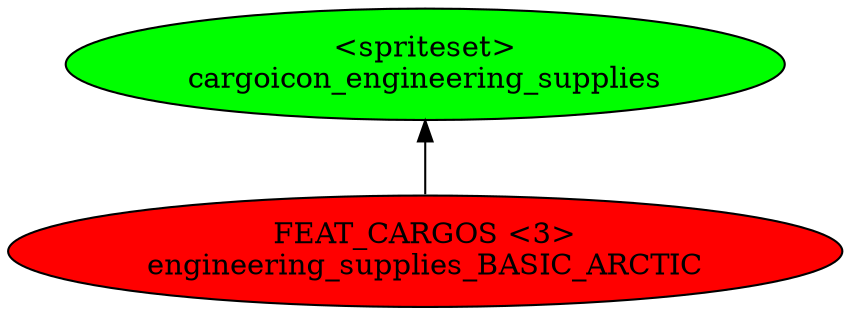 digraph {
rankdir="BT"
cargoicon_engineering_supplies [fillcolor=green style="filled" label="<spriteset>\ncargoicon_engineering_supplies"]
engineering_supplies_BASIC_ARCTIC [fillcolor=red style="filled" label="FEAT_CARGOS <3>\nengineering_supplies_BASIC_ARCTIC"]
engineering_supplies_BASIC_ARCTIC->cargoicon_engineering_supplies
}
